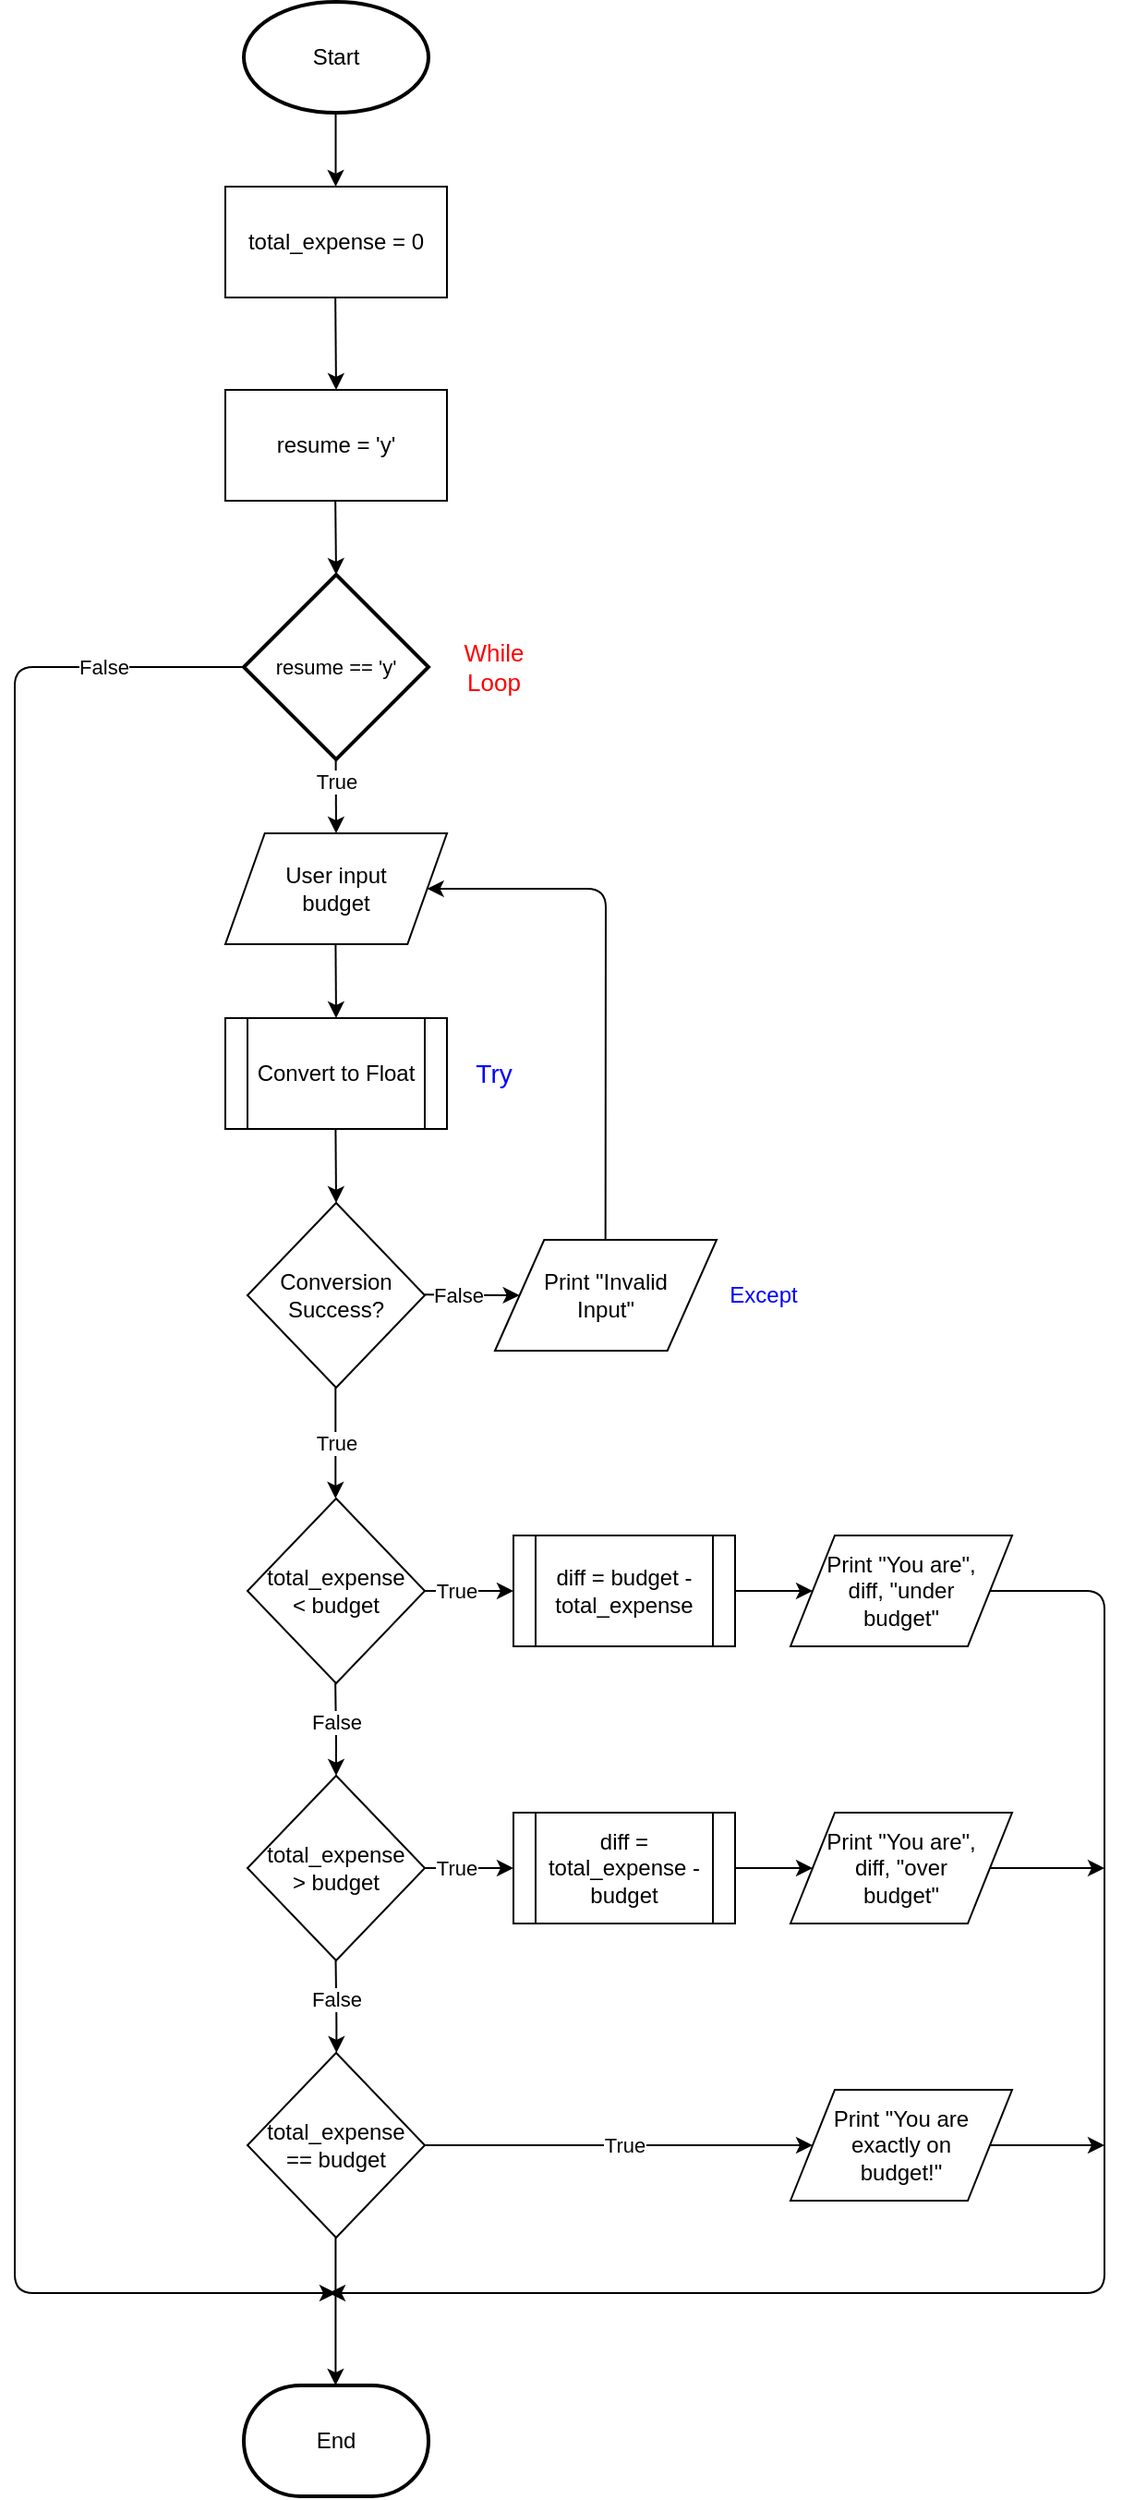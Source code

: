<mxfile version="13.3.9" type="device"><diagram id="C5RBs43oDa-KdzZeNtuy" name="Page-1"><mxGraphModel dx="1136" dy="698" grid="1" gridSize="10" guides="1" tooltips="1" connect="1" arrows="1" fold="1" page="1" pageScale="1" pageWidth="827" pageHeight="1169" math="0" shadow="0"><root><mxCell id="WIyWlLk6GJQsqaUBKTNV-0"/><mxCell id="WIyWlLk6GJQsqaUBKTNV-1" parent="WIyWlLk6GJQsqaUBKTNV-0"/><mxCell id="gVpzACyoVoRcRq5Z2ytW-0" value="Start" style="strokeWidth=2;html=1;shape=mxgraph.flowchart.start_1;whiteSpace=wrap;" vertex="1" parent="WIyWlLk6GJQsqaUBKTNV-1"><mxGeometry x="364" y="80" width="100" height="60" as="geometry"/></mxCell><mxCell id="gVpzACyoVoRcRq5Z2ytW-1" value="" style="endArrow=classic;html=1;" edge="1" parent="WIyWlLk6GJQsqaUBKTNV-1"><mxGeometry width="50" height="50" relative="1" as="geometry"><mxPoint x="413.76" y="140.0" as="sourcePoint"/><mxPoint x="413.76" y="180.0" as="targetPoint"/></mxGeometry></mxCell><mxCell id="gVpzACyoVoRcRq5Z2ytW-2" value="total_expense = 0" style="rounded=0;whiteSpace=wrap;html=1;" vertex="1" parent="WIyWlLk6GJQsqaUBKTNV-1"><mxGeometry x="354" y="180" width="120" height="60" as="geometry"/></mxCell><mxCell id="gVpzACyoVoRcRq5Z2ytW-3" value="&lt;font style=&quot;font-size: 11px&quot;&gt;resume == 'y'&lt;/font&gt;" style="strokeWidth=2;html=1;shape=mxgraph.flowchart.decision;whiteSpace=wrap;" vertex="1" parent="WIyWlLk6GJQsqaUBKTNV-1"><mxGeometry x="364" y="390" width="100" height="100" as="geometry"/></mxCell><mxCell id="gVpzACyoVoRcRq5Z2ytW-5" value="" style="endArrow=classic;html=1;exitX=0;exitY=0.5;exitDx=0;exitDy=0;exitPerimeter=0;" edge="1" parent="WIyWlLk6GJQsqaUBKTNV-1" source="gVpzACyoVoRcRq5Z2ytW-3"><mxGeometry width="50" height="50" relative="1" as="geometry"><mxPoint x="330" y="430" as="sourcePoint"/><mxPoint x="414" y="1320" as="targetPoint"/><Array as="points"><mxPoint x="240" y="440"/><mxPoint x="240" y="1320"/></Array></mxGeometry></mxCell><mxCell id="gVpzACyoVoRcRq5Z2ytW-6" value="False" style="edgeLabel;html=1;align=center;verticalAlign=middle;resizable=0;points=[];" vertex="1" connectable="0" parent="gVpzACyoVoRcRq5Z2ytW-5"><mxGeometry x="-0.873" y="2" relative="1" as="geometry"><mxPoint x="-1.6" y="-2" as="offset"/></mxGeometry></mxCell><mxCell id="gVpzACyoVoRcRq5Z2ytW-7" value="&lt;font style=&quot;font-size: 13px&quot; color=&quot;#ff0000&quot;&gt;While&lt;br&gt;Loop&lt;/font&gt;" style="text;html=1;align=center;verticalAlign=middle;resizable=0;points=[];autosize=1;" vertex="1" parent="WIyWlLk6GJQsqaUBKTNV-1"><mxGeometry x="474" y="425" width="50" height="30" as="geometry"/></mxCell><mxCell id="gVpzACyoVoRcRq5Z2ytW-8" value="" style="endArrow=classic;html=1;" edge="1" parent="WIyWlLk6GJQsqaUBKTNV-1"><mxGeometry width="50" height="50" relative="1" as="geometry"><mxPoint x="413.8" y="490" as="sourcePoint"/><mxPoint x="414" y="530" as="targetPoint"/></mxGeometry></mxCell><mxCell id="gVpzACyoVoRcRq5Z2ytW-9" value="True" style="edgeLabel;html=1;align=center;verticalAlign=middle;resizable=0;points=[];" vertex="1" connectable="0" parent="gVpzACyoVoRcRq5Z2ytW-8"><mxGeometry x="-0.43" y="1" relative="1" as="geometry"><mxPoint x="-0.86" as="offset"/></mxGeometry></mxCell><mxCell id="gVpzACyoVoRcRq5Z2ytW-10" value="User input&lt;br&gt;budget" style="shape=parallelogram;perimeter=parallelogramPerimeter;whiteSpace=wrap;html=1;size=0.178;" vertex="1" parent="WIyWlLk6GJQsqaUBKTNV-1"><mxGeometry x="354" y="530" width="120" height="60" as="geometry"/></mxCell><mxCell id="gVpzACyoVoRcRq5Z2ytW-11" value="" style="endArrow=classic;html=1;" edge="1" parent="WIyWlLk6GJQsqaUBKTNV-1"><mxGeometry width="50" height="50" relative="1" as="geometry"><mxPoint x="413.71" y="590" as="sourcePoint"/><mxPoint x="414" y="630" as="targetPoint"/></mxGeometry></mxCell><mxCell id="gVpzACyoVoRcRq5Z2ytW-12" value="" style="endArrow=classic;html=1;" edge="1" parent="WIyWlLk6GJQsqaUBKTNV-1"><mxGeometry width="50" height="50" relative="1" as="geometry"><mxPoint x="413.71" y="690" as="sourcePoint"/><mxPoint x="414" y="730" as="targetPoint"/></mxGeometry></mxCell><mxCell id="gVpzACyoVoRcRq5Z2ytW-13" value="Conversion&lt;br&gt;Success?" style="rhombus;whiteSpace=wrap;html=1;" vertex="1" parent="WIyWlLk6GJQsqaUBKTNV-1"><mxGeometry x="366" y="730" width="96" height="100" as="geometry"/></mxCell><mxCell id="gVpzACyoVoRcRq5Z2ytW-14" value="" style="endArrow=classic;html=1;entryX=0;entryY=0.5;entryDx=0;entryDy=0;" edge="1" parent="WIyWlLk6GJQsqaUBKTNV-1" target="gVpzACyoVoRcRq5Z2ytW-20"><mxGeometry width="50" height="50" relative="1" as="geometry"><mxPoint x="462" y="779.66" as="sourcePoint"/><mxPoint x="548" y="779.66" as="targetPoint"/></mxGeometry></mxCell><mxCell id="gVpzACyoVoRcRq5Z2ytW-15" value="False" style="edgeLabel;html=1;align=center;verticalAlign=middle;resizable=0;points=[];" vertex="1" connectable="0" parent="gVpzACyoVoRcRq5Z2ytW-14"><mxGeometry x="0.182" y="-1" relative="1" as="geometry"><mxPoint x="-13.03" y="-0.66" as="offset"/></mxGeometry></mxCell><mxCell id="gVpzACyoVoRcRq5Z2ytW-16" value="Convert to Float" style="shape=process;whiteSpace=wrap;html=1;backgroundOutline=1;" vertex="1" parent="WIyWlLk6GJQsqaUBKTNV-1"><mxGeometry x="354" y="630" width="120" height="60" as="geometry"/></mxCell><mxCell id="gVpzACyoVoRcRq5Z2ytW-17" value="" style="endArrow=classic;html=1;" edge="1" parent="WIyWlLk6GJQsqaUBKTNV-1"><mxGeometry width="50" height="50" relative="1" as="geometry"><mxPoint x="413.66" y="830" as="sourcePoint"/><mxPoint x="413.66" y="890" as="targetPoint"/></mxGeometry></mxCell><mxCell id="gVpzACyoVoRcRq5Z2ytW-18" value="True" style="edgeLabel;html=1;align=center;verticalAlign=middle;resizable=0;points=[];" vertex="1" connectable="0" parent="gVpzACyoVoRcRq5Z2ytW-17"><mxGeometry x="-0.433" y="-1" relative="1" as="geometry"><mxPoint x="1.34" y="12.95" as="offset"/></mxGeometry></mxCell><mxCell id="gVpzACyoVoRcRq5Z2ytW-19" value="&lt;font style=&quot;font-size: 14px&quot; color=&quot;#0000ff&quot;&gt;Try&lt;/font&gt;" style="text;html=1;align=center;verticalAlign=middle;resizable=0;points=[];autosize=1;" vertex="1" parent="WIyWlLk6GJQsqaUBKTNV-1"><mxGeometry x="479" y="650" width="40" height="20" as="geometry"/></mxCell><mxCell id="gVpzACyoVoRcRq5Z2ytW-20" value="Print &quot;Invalid&lt;br&gt;Input&quot;" style="shape=parallelogram;perimeter=parallelogramPerimeter;whiteSpace=wrap;html=1;size=0.222;" vertex="1" parent="WIyWlLk6GJQsqaUBKTNV-1"><mxGeometry x="500" y="750" width="120" height="60" as="geometry"/></mxCell><mxCell id="gVpzACyoVoRcRq5Z2ytW-85" value="" style="edgeStyle=orthogonalEdgeStyle;rounded=0;orthogonalLoop=1;jettySize=auto;html=1;" edge="1" parent="WIyWlLk6GJQsqaUBKTNV-1" source="gVpzACyoVoRcRq5Z2ytW-22" target="gVpzACyoVoRcRq5Z2ytW-82"><mxGeometry relative="1" as="geometry"/></mxCell><mxCell id="gVpzACyoVoRcRq5Z2ytW-86" value="True" style="edgeLabel;html=1;align=center;verticalAlign=middle;resizable=0;points=[];" vertex="1" connectable="0" parent="gVpzACyoVoRcRq5Z2ytW-85"><mxGeometry x="-0.244" y="1" relative="1" as="geometry"><mxPoint x="-1.1" y="1" as="offset"/></mxGeometry></mxCell><mxCell id="gVpzACyoVoRcRq5Z2ytW-22" value="total_expense&lt;br&gt;&amp;lt; budget" style="rhombus;whiteSpace=wrap;html=1;" vertex="1" parent="WIyWlLk6GJQsqaUBKTNV-1"><mxGeometry x="366" y="890" width="96" height="100" as="geometry"/></mxCell><mxCell id="gVpzACyoVoRcRq5Z2ytW-88" value="" style="edgeStyle=orthogonalEdgeStyle;rounded=0;orthogonalLoop=1;jettySize=auto;html=1;" edge="1" parent="WIyWlLk6GJQsqaUBKTNV-1" source="gVpzACyoVoRcRq5Z2ytW-23" target="gVpzACyoVoRcRq5Z2ytW-87"><mxGeometry relative="1" as="geometry"/></mxCell><mxCell id="gVpzACyoVoRcRq5Z2ytW-89" value="True" style="edgeLabel;html=1;align=center;verticalAlign=middle;resizable=0;points=[];" vertex="1" connectable="0" parent="gVpzACyoVoRcRq5Z2ytW-88"><mxGeometry x="-0.284" y="-1" relative="1" as="geometry"><mxPoint x="-0.14" y="-1" as="offset"/></mxGeometry></mxCell><mxCell id="gVpzACyoVoRcRq5Z2ytW-23" value="total_expense&lt;br&gt;&amp;gt; budget" style="rhombus;whiteSpace=wrap;html=1;" vertex="1" parent="WIyWlLk6GJQsqaUBKTNV-1"><mxGeometry x="366" y="1040" width="96" height="100" as="geometry"/></mxCell><mxCell id="gVpzACyoVoRcRq5Z2ytW-24" value="" style="endArrow=classic;html=1;" edge="1" parent="WIyWlLk6GJQsqaUBKTNV-1"><mxGeometry width="50" height="50" relative="1" as="geometry"><mxPoint x="413.58" y="990" as="sourcePoint"/><mxPoint x="414" y="1040" as="targetPoint"/><Array as="points"><mxPoint x="414" y="1020"/></Array></mxGeometry></mxCell><mxCell id="gVpzACyoVoRcRq5Z2ytW-25" value="False" style="edgeLabel;html=1;align=center;verticalAlign=middle;resizable=0;points=[];" vertex="1" connectable="0" parent="gVpzACyoVoRcRq5Z2ytW-24"><mxGeometry x="-0.166" relative="1" as="geometry"><mxPoint as="offset"/></mxGeometry></mxCell><mxCell id="gVpzACyoVoRcRq5Z2ytW-35" value="" style="endArrow=classic;html=1;entryX=1;entryY=0.5;entryDx=0;entryDy=0;" edge="1" parent="WIyWlLk6GJQsqaUBKTNV-1" target="gVpzACyoVoRcRq5Z2ytW-10"><mxGeometry width="50" height="50" relative="1" as="geometry"><mxPoint x="559.83" y="750" as="sourcePoint"/><mxPoint x="559.83" y="690" as="targetPoint"/><Array as="points"><mxPoint x="560" y="560"/></Array></mxGeometry></mxCell><mxCell id="gVpzACyoVoRcRq5Z2ytW-36" value="&lt;font color=&quot;#0000ff&quot;&gt;Except&lt;/font&gt;" style="text;html=1;align=center;verticalAlign=middle;resizable=0;points=[];autosize=1;" vertex="1" parent="WIyWlLk6GJQsqaUBKTNV-1"><mxGeometry x="620" y="770" width="50" height="20" as="geometry"/></mxCell><mxCell id="gVpzACyoVoRcRq5Z2ytW-77" value="" style="endArrow=classic;html=1;" edge="1" parent="WIyWlLk6GJQsqaUBKTNV-1"><mxGeometry width="50" height="50" relative="1" as="geometry"><mxPoint x="413.58" y="240" as="sourcePoint"/><mxPoint x="414" y="290" as="targetPoint"/></mxGeometry></mxCell><mxCell id="gVpzACyoVoRcRq5Z2ytW-78" value="resume = 'y'" style="rounded=0;whiteSpace=wrap;html=1;" vertex="1" parent="WIyWlLk6GJQsqaUBKTNV-1"><mxGeometry x="354" y="290" width="120" height="60" as="geometry"/></mxCell><mxCell id="gVpzACyoVoRcRq5Z2ytW-79" value="" style="endArrow=classic;html=1;" edge="1" parent="WIyWlLk6GJQsqaUBKTNV-1"><mxGeometry width="50" height="50" relative="1" as="geometry"><mxPoint x="413.58" y="350" as="sourcePoint"/><mxPoint x="414" y="390" as="targetPoint"/></mxGeometry></mxCell><mxCell id="gVpzACyoVoRcRq5Z2ytW-97" value="" style="edgeStyle=orthogonalEdgeStyle;rounded=0;orthogonalLoop=1;jettySize=auto;html=1;" edge="1" parent="WIyWlLk6GJQsqaUBKTNV-1" source="gVpzACyoVoRcRq5Z2ytW-82" target="gVpzACyoVoRcRq5Z2ytW-93"><mxGeometry relative="1" as="geometry"/></mxCell><mxCell id="gVpzACyoVoRcRq5Z2ytW-82" value="diff = budget - total_expense" style="shape=process;whiteSpace=wrap;html=1;backgroundOutline=1;" vertex="1" parent="WIyWlLk6GJQsqaUBKTNV-1"><mxGeometry x="510" y="910" width="120" height="60" as="geometry"/></mxCell><mxCell id="gVpzACyoVoRcRq5Z2ytW-98" value="" style="edgeStyle=orthogonalEdgeStyle;rounded=0;orthogonalLoop=1;jettySize=auto;html=1;" edge="1" parent="WIyWlLk6GJQsqaUBKTNV-1" source="gVpzACyoVoRcRq5Z2ytW-87" target="gVpzACyoVoRcRq5Z2ytW-94"><mxGeometry relative="1" as="geometry"/></mxCell><mxCell id="gVpzACyoVoRcRq5Z2ytW-87" value="diff = total_expense - budget" style="shape=process;whiteSpace=wrap;html=1;backgroundOutline=1;" vertex="1" parent="WIyWlLk6GJQsqaUBKTNV-1"><mxGeometry x="510" y="1060" width="120" height="60" as="geometry"/></mxCell><mxCell id="gVpzACyoVoRcRq5Z2ytW-93" value="Print &quot;You are&quot;,&lt;br&gt;diff, &quot;under&lt;br&gt;budget&quot;" style="shape=parallelogram;perimeter=parallelogramPerimeter;whiteSpace=wrap;html=1;" vertex="1" parent="WIyWlLk6GJQsqaUBKTNV-1"><mxGeometry x="660" y="910" width="120" height="60" as="geometry"/></mxCell><mxCell id="gVpzACyoVoRcRq5Z2ytW-105" value="" style="edgeStyle=orthogonalEdgeStyle;rounded=0;orthogonalLoop=1;jettySize=auto;html=1;" edge="1" parent="WIyWlLk6GJQsqaUBKTNV-1" source="gVpzACyoVoRcRq5Z2ytW-94"><mxGeometry relative="1" as="geometry"><mxPoint x="830" y="1090" as="targetPoint"/></mxGeometry></mxCell><mxCell id="gVpzACyoVoRcRq5Z2ytW-94" value="&lt;span&gt;Print &quot;You are&quot;,&lt;/span&gt;&lt;br&gt;&lt;span&gt;diff, &quot;over&lt;/span&gt;&lt;br&gt;&lt;span&gt;budget&quot;&lt;/span&gt;" style="shape=parallelogram;perimeter=parallelogramPerimeter;whiteSpace=wrap;html=1;" vertex="1" parent="WIyWlLk6GJQsqaUBKTNV-1"><mxGeometry x="660" y="1060" width="120" height="60" as="geometry"/></mxCell><mxCell id="gVpzACyoVoRcRq5Z2ytW-103" value="" style="endArrow=classic;html=1;exitX=1;exitY=0.5;exitDx=0;exitDy=0;" edge="1" parent="WIyWlLk6GJQsqaUBKTNV-1" source="gVpzACyoVoRcRq5Z2ytW-93"><mxGeometry width="50" height="50" relative="1" as="geometry"><mxPoint x="810" y="1010" as="sourcePoint"/><mxPoint x="410" y="1320" as="targetPoint"/><Array as="points"><mxPoint x="830" y="940"/><mxPoint x="830" y="1320"/></Array></mxGeometry></mxCell><mxCell id="gVpzACyoVoRcRq5Z2ytW-108" value="" style="edgeStyle=orthogonalEdgeStyle;rounded=0;orthogonalLoop=1;jettySize=auto;html=1;entryX=0;entryY=0.5;entryDx=0;entryDy=0;" edge="1" parent="WIyWlLk6GJQsqaUBKTNV-1" source="gVpzACyoVoRcRq5Z2ytW-110" target="gVpzACyoVoRcRq5Z2ytW-114"><mxGeometry relative="1" as="geometry"><mxPoint x="510" y="1240" as="targetPoint"/></mxGeometry></mxCell><mxCell id="gVpzACyoVoRcRq5Z2ytW-109" value="True" style="edgeLabel;html=1;align=center;verticalAlign=middle;resizable=0;points=[];" vertex="1" connectable="0" parent="gVpzACyoVoRcRq5Z2ytW-108"><mxGeometry x="-0.284" y="-1" relative="1" as="geometry"><mxPoint x="32.76" y="-1" as="offset"/></mxGeometry></mxCell><mxCell id="gVpzACyoVoRcRq5Z2ytW-110" value="total_expense&lt;br&gt;== budget" style="rhombus;whiteSpace=wrap;html=1;" vertex="1" parent="WIyWlLk6GJQsqaUBKTNV-1"><mxGeometry x="366" y="1190" width="96" height="100" as="geometry"/></mxCell><mxCell id="gVpzACyoVoRcRq5Z2ytW-113" value="" style="edgeStyle=orthogonalEdgeStyle;rounded=0;orthogonalLoop=1;jettySize=auto;html=1;" edge="1" parent="WIyWlLk6GJQsqaUBKTNV-1" source="gVpzACyoVoRcRq5Z2ytW-114"><mxGeometry relative="1" as="geometry"><mxPoint x="830" y="1240" as="targetPoint"/></mxGeometry></mxCell><mxCell id="gVpzACyoVoRcRq5Z2ytW-114" value="Print &quot;You are&lt;br&gt;exactly on&lt;br&gt;budget!&quot;" style="shape=parallelogram;perimeter=parallelogramPerimeter;whiteSpace=wrap;html=1;" vertex="1" parent="WIyWlLk6GJQsqaUBKTNV-1"><mxGeometry x="660" y="1210" width="120" height="60" as="geometry"/></mxCell><mxCell id="gVpzACyoVoRcRq5Z2ytW-115" value="" style="endArrow=classic;html=1;" edge="1" parent="WIyWlLk6GJQsqaUBKTNV-1"><mxGeometry width="50" height="50" relative="1" as="geometry"><mxPoint x="413.76" y="1140" as="sourcePoint"/><mxPoint x="414.18" y="1190" as="targetPoint"/><Array as="points"><mxPoint x="414.18" y="1170"/></Array></mxGeometry></mxCell><mxCell id="gVpzACyoVoRcRq5Z2ytW-116" value="False" style="edgeLabel;html=1;align=center;verticalAlign=middle;resizable=0;points=[];" vertex="1" connectable="0" parent="gVpzACyoVoRcRq5Z2ytW-115"><mxGeometry x="-0.166" relative="1" as="geometry"><mxPoint as="offset"/></mxGeometry></mxCell><mxCell id="gVpzACyoVoRcRq5Z2ytW-118" value="" style="endArrow=classic;html=1;" edge="1" parent="WIyWlLk6GJQsqaUBKTNV-1"><mxGeometry width="50" height="50" relative="1" as="geometry"><mxPoint x="413.71" y="1290" as="sourcePoint"/><mxPoint x="413.71" y="1370" as="targetPoint"/></mxGeometry></mxCell><mxCell id="gVpzACyoVoRcRq5Z2ytW-119" value="End" style="strokeWidth=2;html=1;shape=mxgraph.flowchart.terminator;whiteSpace=wrap;" vertex="1" parent="WIyWlLk6GJQsqaUBKTNV-1"><mxGeometry x="364" y="1370" width="100" height="60" as="geometry"/></mxCell></root></mxGraphModel></diagram></mxfile>